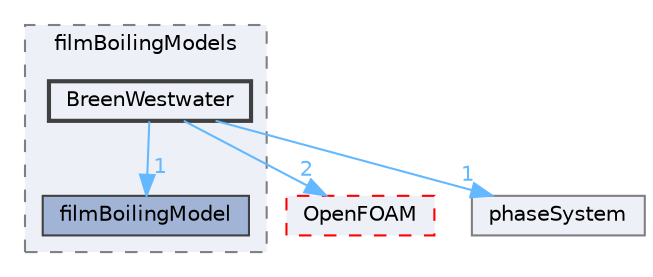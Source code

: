 digraph "src/phaseSystemModels/reactingEuler/multiphaseSystem/derivedFvPatchFields/wallBoilingSubModels/filmBoilingModels/BreenWestwater"
{
 // LATEX_PDF_SIZE
  bgcolor="transparent";
  edge [fontname=Helvetica,fontsize=10,labelfontname=Helvetica,labelfontsize=10];
  node [fontname=Helvetica,fontsize=10,shape=box,height=0.2,width=0.4];
  compound=true
  subgraph clusterdir_99ff651ed3e50150cac180a74d00c475 {
    graph [ bgcolor="#edf0f7", pencolor="grey50", label="filmBoilingModels", fontname=Helvetica,fontsize=10 style="filled,dashed", URL="dir_99ff651ed3e50150cac180a74d00c475.html",tooltip=""]
  dir_301e20745a87173de10862d3ebf95d91 [label="filmBoilingModel", fillcolor="#a2b4d6", color="grey25", style="filled", URL="dir_301e20745a87173de10862d3ebf95d91.html",tooltip=""];
  dir_bfe296db386fa1510d3370217aa87335 [label="BreenWestwater", fillcolor="#edf0f7", color="grey25", style="filled,bold", URL="dir_bfe296db386fa1510d3370217aa87335.html",tooltip=""];
  }
  dir_c5473ff19b20e6ec4dfe5c310b3778a8 [label="OpenFOAM", fillcolor="#edf0f7", color="red", style="filled,dashed", URL="dir_c5473ff19b20e6ec4dfe5c310b3778a8.html",tooltip=""];
  dir_dfe19b54a98af0254be9d6c989217747 [label="phaseSystem", fillcolor="#edf0f7", color="grey50", style="filled", URL="dir_dfe19b54a98af0254be9d6c989217747.html",tooltip=""];
  dir_bfe296db386fa1510d3370217aa87335->dir_301e20745a87173de10862d3ebf95d91 [headlabel="1", labeldistance=1.5 headhref="dir_000348_001359.html" href="dir_000348_001359.html" color="steelblue1" fontcolor="steelblue1"];
  dir_bfe296db386fa1510d3370217aa87335->dir_c5473ff19b20e6ec4dfe5c310b3778a8 [headlabel="2", labeldistance=1.5 headhref="dir_000348_002695.html" href="dir_000348_002695.html" color="steelblue1" fontcolor="steelblue1"];
  dir_bfe296db386fa1510d3370217aa87335->dir_dfe19b54a98af0254be9d6c989217747 [headlabel="1", labeldistance=1.5 headhref="dir_000348_002906.html" href="dir_000348_002906.html" color="steelblue1" fontcolor="steelblue1"];
}
